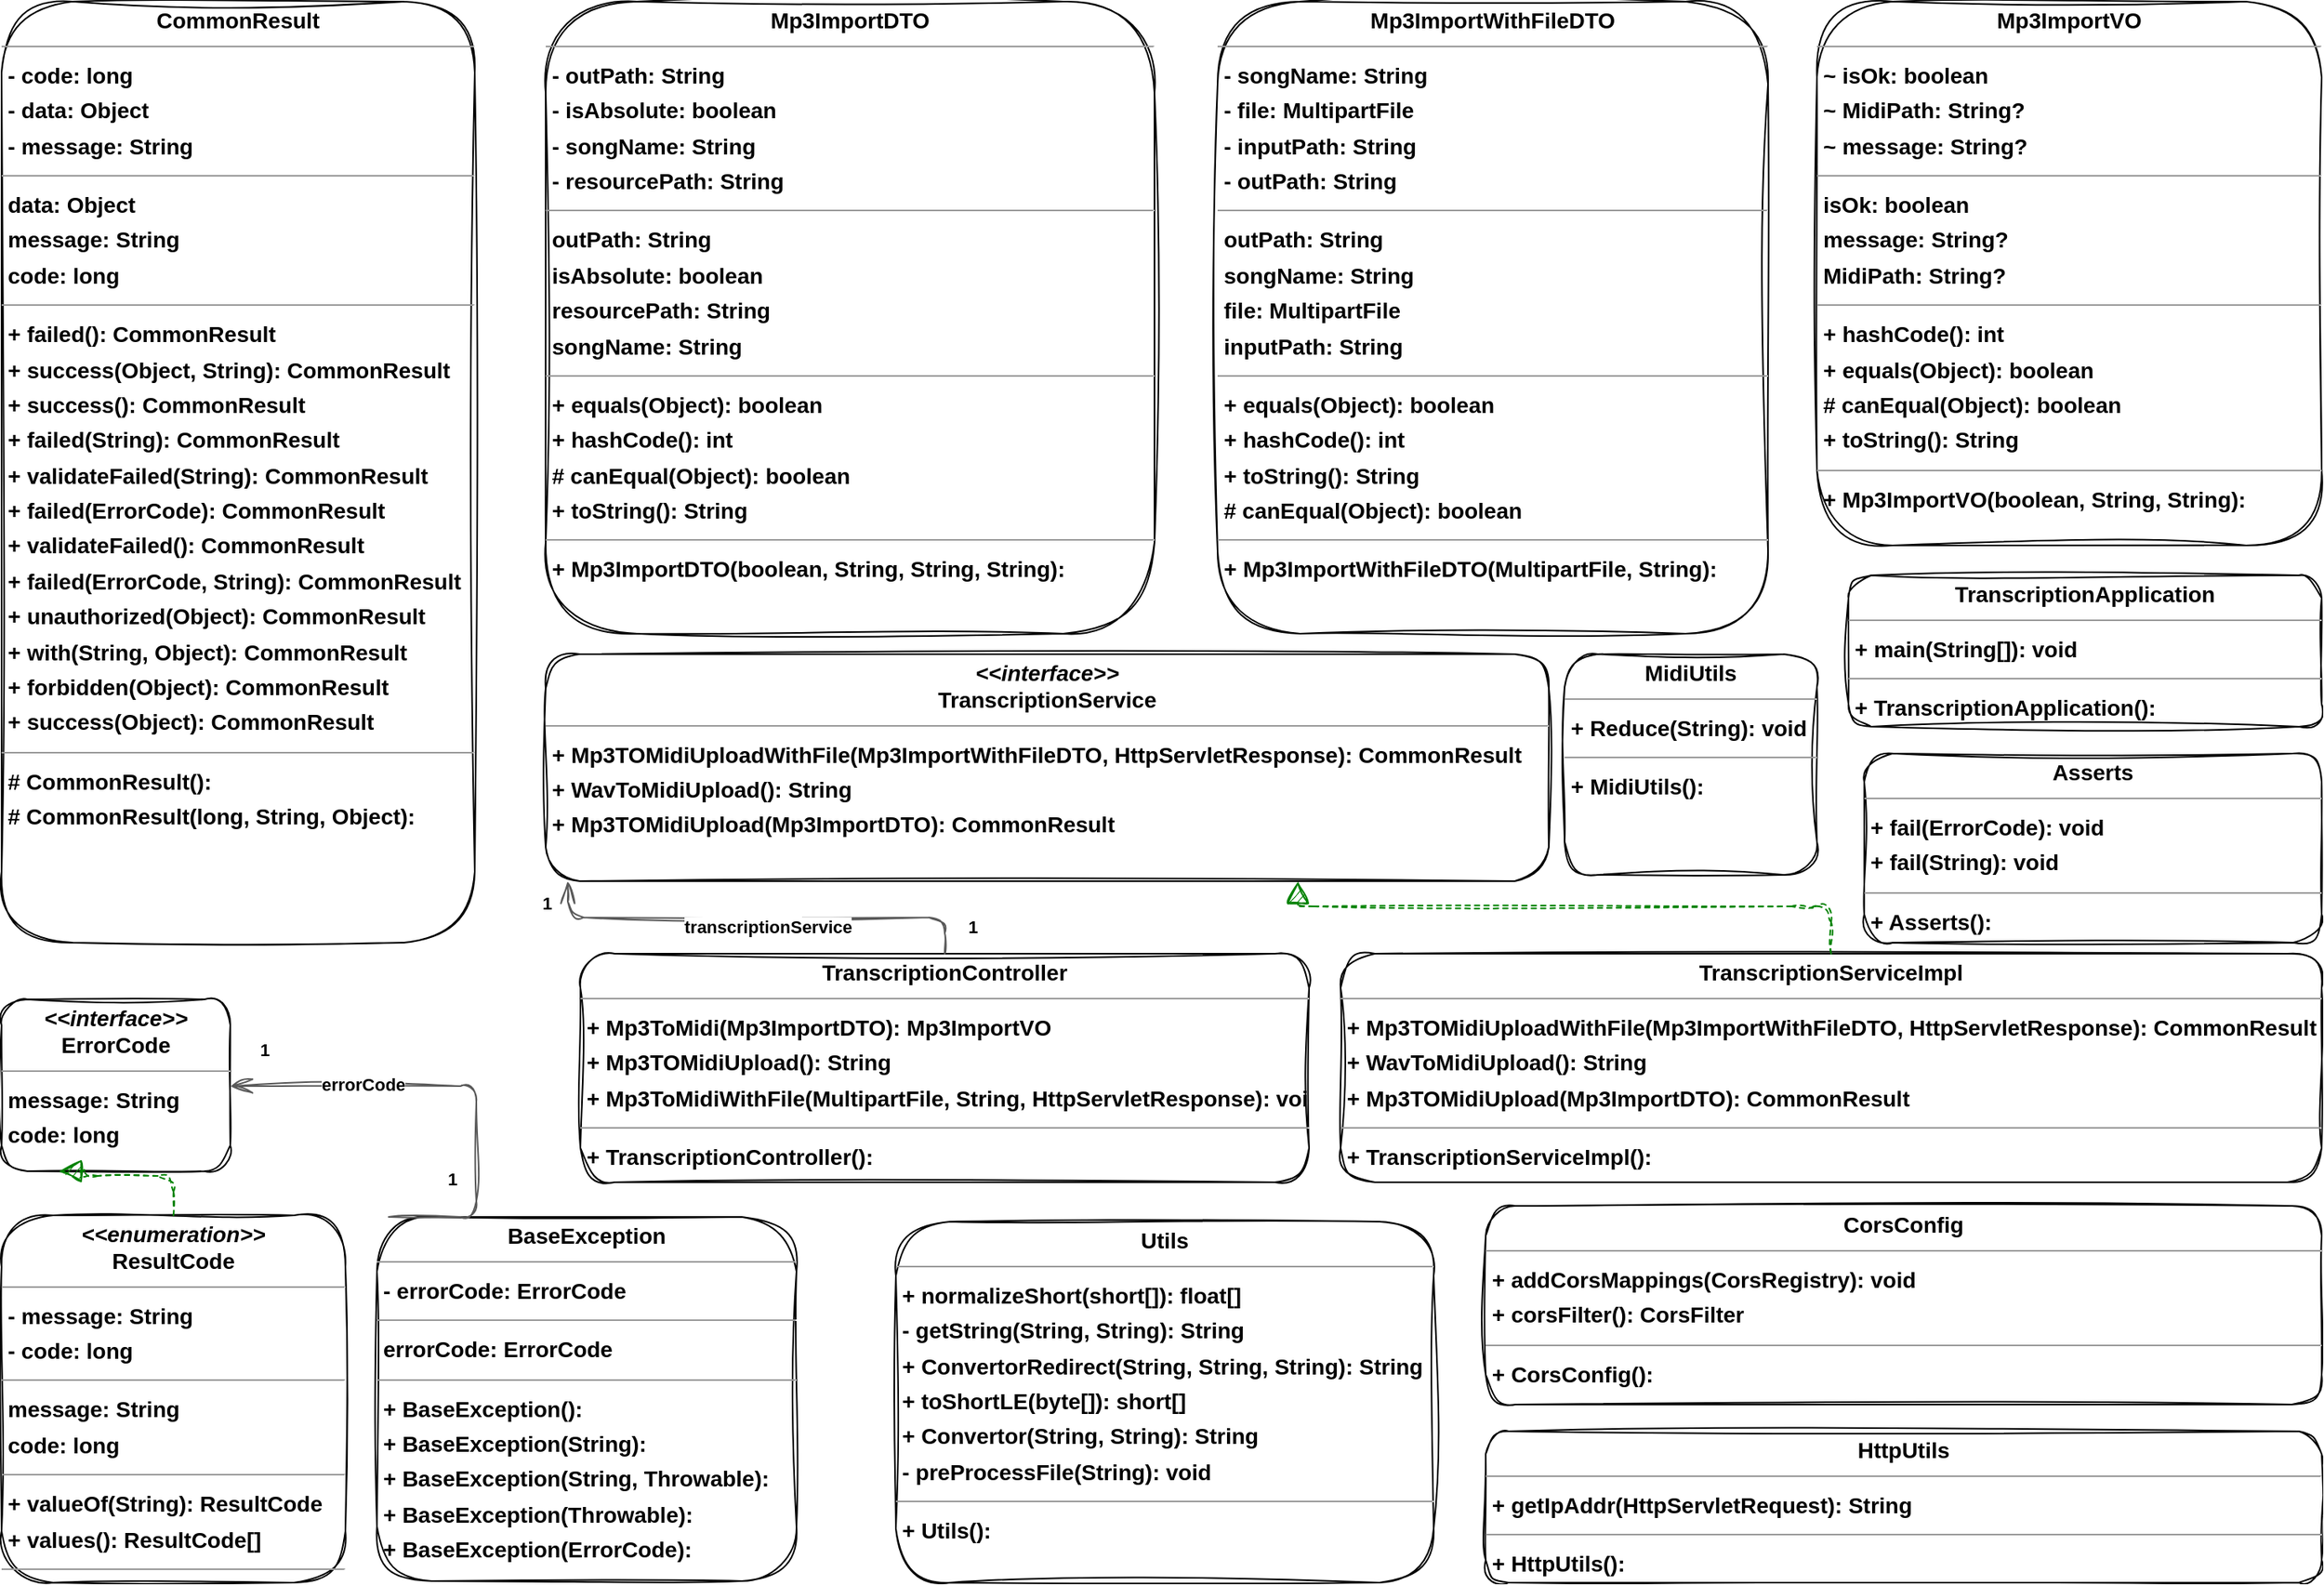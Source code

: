 <mxfile version="20.7.3" type="github">
  <diagram id="mIGhA4q1EAQjBhcvUPEN" name="Page-1">
    <mxGraphModel dx="2696" dy="1604" grid="1" gridSize="10" guides="1" tooltips="1" connect="1" arrows="1" fold="1" page="0" pageScale="1" pageWidth="850" pageHeight="1100" background="none" math="0" shadow="0">
      <root>
        <mxCell id="0" />
        <mxCell id="1" parent="0" />
        <mxCell id="node11" value="&lt;p style=&quot;margin:0px;margin-top:4px;text-align:center;&quot;&gt;&lt;span&gt;Asserts&lt;/span&gt;&lt;/p&gt;&lt;hr size=&quot;1&quot;&gt;&lt;p style=&quot;margin:0 0 0 4px;line-height:1.6;&quot;&gt;+ fail(ErrorCode): void&lt;br&gt;+ fail(String): void&lt;/p&gt;&lt;hr size=&quot;1&quot;&gt;&lt;p style=&quot;margin:0 0 0 4px;line-height:1.6;&quot;&gt;+ Asserts(): &lt;/p&gt;" style="verticalAlign=top;align=left;overflow=fill;fontSize=14;fontFamily=Helvetica;html=1;rounded=1;shadow=0;comic=0;labelBackgroundColor=none;strokeWidth=1;fontStyle=1;sketch=1;curveFitting=1;jiggle=2;" parent="1" vertex="1">
          <mxGeometry x="1060" y="463" width="290" height="120" as="geometry" />
        </mxCell>
        <mxCell id="node5" value="&lt;p style=&quot;margin:0px;margin-top:4px;text-align:center;&quot;&gt;&lt;span&gt;BaseException&lt;/span&gt;&lt;/p&gt;&lt;hr size=&quot;1&quot;&gt;&lt;p style=&quot;margin:0 0 0 4px;line-height:1.6;&quot;&gt;- errorCode: ErrorCode&lt;/p&gt;&lt;hr size=&quot;1&quot;&gt;&lt;p style=&quot;margin:0 0 0 4px;line-height:1.6;&quot;&gt; errorCode: ErrorCode&lt;/p&gt;&lt;hr size=&quot;1&quot;&gt;&lt;p style=&quot;margin:0 0 0 4px;line-height:1.6;&quot;&gt;+ BaseException(): &lt;br&gt;+ BaseException(String): &lt;br&gt;+ BaseException(String, Throwable): &lt;br&gt;+ BaseException(Throwable): &lt;br&gt;+ BaseException(ErrorCode): &lt;/p&gt;" style="verticalAlign=top;align=left;overflow=fill;fontSize=14;fontFamily=Helvetica;html=1;rounded=1;shadow=0;comic=0;labelBackgroundColor=none;strokeWidth=1;fontStyle=1;sketch=1;curveFitting=1;jiggle=2;" parent="1" vertex="1">
          <mxGeometry x="117" y="757" width="266" height="231" as="geometry" />
        </mxCell>
        <mxCell id="node3" value="&lt;p style=&quot;margin:0px;margin-top:4px;text-align:center;&quot;&gt;&lt;span&gt;CommonResult&lt;/span&gt;&lt;/p&gt;&lt;hr size=&quot;1&quot;&gt;&lt;p style=&quot;margin:0 0 0 4px;line-height:1.6;&quot;&gt;- code: long&lt;br&gt;- data: Object&lt;br&gt;- message: String&lt;/p&gt;&lt;hr size=&quot;1&quot;&gt;&lt;p style=&quot;margin:0 0 0 4px;line-height:1.6;&quot;&gt; data: Object&lt;br&gt; message: String&lt;br&gt; code: long&lt;/p&gt;&lt;hr size=&quot;1&quot;&gt;&lt;p style=&quot;margin:0 0 0 4px;line-height:1.6;&quot;&gt;+ failed(): CommonResult&lt;br&gt;+ success(Object, String): CommonResult&lt;br&gt;+ success(): CommonResult&lt;br&gt;+ failed(String): CommonResult&lt;br&gt;+ validateFailed(String): CommonResult&lt;br&gt;+ failed(ErrorCode): CommonResult&lt;br&gt;+ validateFailed(): CommonResult&lt;br&gt;+ failed(ErrorCode, String): CommonResult&lt;br&gt;+ unauthorized(Object): CommonResult&lt;br&gt;+ with(String, Object): CommonResult&lt;br&gt;+ forbidden(Object): CommonResult&lt;br&gt;+ success(Object): CommonResult&lt;/p&gt;&lt;hr size=&quot;1&quot;&gt;&lt;p style=&quot;margin:0 0 0 4px;line-height:1.6;&quot;&gt;# CommonResult(): &lt;br&gt;# CommonResult(long, String, Object): &lt;/p&gt;" style="verticalAlign=top;align=left;overflow=fill;fontSize=14;fontFamily=Helvetica;html=1;rounded=1;shadow=0;comic=0;labelBackgroundColor=none;strokeWidth=1;fontStyle=1;sketch=1;curveFitting=1;jiggle=2;" parent="1" vertex="1">
          <mxGeometry x="-121" y="-14" width="300" height="597" as="geometry" />
        </mxCell>
        <mxCell id="node6" value="&lt;p style=&quot;margin:0px;margin-top:4px;text-align:center;&quot;&gt;&lt;span&gt;CorsConfig&lt;/span&gt;&lt;/p&gt;&lt;hr size=&quot;1&quot;&gt;&lt;p style=&quot;margin:0 0 0 4px;line-height:1.6;&quot;&gt;+ addCorsMappings(CorsRegistry): void&lt;br&gt;+ corsFilter(): CorsFilter&lt;/p&gt;&lt;hr size=&quot;1&quot;&gt;&lt;p style=&quot;margin:0 0 0 4px;line-height:1.6;&quot;&gt;+ CorsConfig(): &lt;/p&gt;" style="verticalAlign=top;align=left;overflow=fill;fontSize=14;fontFamily=Helvetica;html=1;rounded=1;shadow=0;comic=0;labelBackgroundColor=none;strokeWidth=1;fontStyle=1;sketch=1;curveFitting=1;jiggle=2;" parent="1" vertex="1">
          <mxGeometry x="820" y="750" width="530" height="126" as="geometry" />
        </mxCell>
        <mxCell id="node7" value="&lt;p style=&quot;margin:0px;margin-top:4px;text-align:center;&quot;&gt;&lt;i&gt;&amp;lt;&amp;lt;interface&amp;gt;&amp;gt;&lt;/i&gt;&lt;br&gt;&lt;span&gt;ErrorCode&lt;/span&gt;&lt;/p&gt;&lt;hr size=&quot;1&quot;&gt;&lt;p style=&quot;margin:0 0 0 4px;line-height:1.6;&quot;&gt; message: String&lt;br&gt; code: long&lt;/p&gt;" style="verticalAlign=top;align=left;overflow=fill;fontSize=14;fontFamily=Helvetica;html=1;rounded=1;shadow=0;comic=0;labelBackgroundColor=none;strokeWidth=1;fontStyle=1;sketch=1;curveFitting=1;jiggle=2;" parent="1" vertex="1">
          <mxGeometry x="-121" y="619" width="145" height="109" as="geometry" />
        </mxCell>
        <mxCell id="node0" value="&lt;p style=&quot;margin:0px;margin-top:4px;text-align:center;&quot;&gt;&lt;span&gt;HttpUtils&lt;/span&gt;&lt;/p&gt;&lt;hr size=&quot;1&quot;&gt;&lt;p style=&quot;margin:0 0 0 4px;line-height:1.6;&quot;&gt;+ getIpAddr(HttpServletRequest): String&lt;/p&gt;&lt;hr size=&quot;1&quot;&gt;&lt;p style=&quot;margin:0 0 0 4px;line-height:1.6;&quot;&gt;+ HttpUtils(): &lt;/p&gt;" style="verticalAlign=top;align=left;overflow=fill;fontSize=14;fontFamily=Helvetica;html=1;rounded=1;shadow=0;comic=0;labelBackgroundColor=none;strokeWidth=1;fontStyle=1;sketch=1;curveFitting=1;jiggle=2;" parent="1" vertex="1">
          <mxGeometry x="820" y="893" width="530" height="96" as="geometry" />
        </mxCell>
        <mxCell id="node8" value="&lt;p style=&quot;margin:0px;margin-top:4px;text-align:center;&quot;&gt;&lt;span&gt;MidiUtils&lt;/span&gt;&lt;/p&gt;&lt;hr size=&quot;1&quot;&gt;&lt;p style=&quot;margin:0 0 0 4px;line-height:1.6;&quot;&gt;+ Reduce(String): void&lt;/p&gt;&lt;hr size=&quot;1&quot;&gt;&lt;p style=&quot;margin:0 0 0 4px;line-height:1.6;&quot;&gt;+ MidiUtils(): &lt;/p&gt;" style="verticalAlign=top;align=left;overflow=fill;fontSize=14;fontFamily=Helvetica;html=1;rounded=1;shadow=0;comic=0;labelBackgroundColor=none;strokeWidth=1;fontStyle=1;sketch=1;curveFitting=1;jiggle=2;" parent="1" vertex="1">
          <mxGeometry x="870" y="400" width="160" height="140" as="geometry" />
        </mxCell>
        <mxCell id="node1" value="&lt;p style=&quot;margin:0px;margin-top:4px;text-align:center;&quot;&gt;&lt;span&gt;Mp3ImportDTO&lt;/span&gt;&lt;/p&gt;&lt;hr size=&quot;1&quot;&gt;&lt;p style=&quot;margin:0 0 0 4px;line-height:1.6;&quot;&gt;- outPath: String&lt;br&gt;- isAbsolute: boolean&lt;br&gt;- songName: String&lt;br&gt;- resourcePath: String&lt;/p&gt;&lt;hr size=&quot;1&quot;&gt;&lt;p style=&quot;margin:0 0 0 4px;line-height:1.6;&quot;&gt; outPath: String&lt;br&gt; isAbsolute: boolean&lt;br&gt; resourcePath: String&lt;br&gt; songName: String&lt;/p&gt;&lt;hr size=&quot;1&quot;&gt;&lt;p style=&quot;margin:0 0 0 4px;line-height:1.6;&quot;&gt;+ equals(Object): boolean&lt;br&gt;+ hashCode(): int&lt;br&gt;# canEqual(Object): boolean&lt;br&gt;+ toString(): String&lt;/p&gt;&lt;hr size=&quot;1&quot;&gt;&lt;p style=&quot;margin:0 0 0 4px;line-height:1.6;&quot;&gt;+ Mp3ImportDTO(boolean, String, String, String): &lt;/p&gt;" style="verticalAlign=top;align=left;overflow=fill;fontSize=14;fontFamily=Helvetica;html=1;rounded=1;shadow=0;comic=0;labelBackgroundColor=none;strokeWidth=1;fontStyle=1;sketch=1;curveFitting=1;jiggle=2;" parent="1" vertex="1">
          <mxGeometry x="224" y="-14" width="386" height="401" as="geometry" />
        </mxCell>
        <mxCell id="node15" value="&lt;p style=&quot;margin:0px;margin-top:4px;text-align:center;&quot;&gt;&lt;span&gt;Mp3ImportVO&lt;/span&gt;&lt;/p&gt;&lt;hr size=&quot;1&quot;&gt;&lt;p style=&quot;margin:0 0 0 4px;line-height:1.6;&quot;&gt;~ isOk: boolean&lt;br&gt;~ MidiPath: String?&lt;br&gt;~ message: String?&lt;/p&gt;&lt;hr size=&quot;1&quot;&gt;&lt;p style=&quot;margin:0 0 0 4px;line-height:1.6;&quot;&gt; isOk: boolean&lt;br&gt; message: String?&lt;br&gt; MidiPath: String?&lt;/p&gt;&lt;hr size=&quot;1&quot;&gt;&lt;p style=&quot;margin:0 0 0 4px;line-height:1.6;&quot;&gt;+ hashCode(): int&lt;br&gt;+ equals(Object): boolean&lt;br&gt;# canEqual(Object): boolean&lt;br&gt;+ toString(): String&lt;/p&gt;&lt;hr size=&quot;1&quot;&gt;&lt;p style=&quot;margin:0 0 0 4px;line-height:1.6;&quot;&gt;+ Mp3ImportVO(boolean, String, String): &lt;/p&gt;" style="verticalAlign=top;align=left;overflow=fill;fontSize=14;fontFamily=Helvetica;html=1;rounded=1;shadow=0;comic=0;labelBackgroundColor=none;strokeWidth=1;fontStyle=1;sketch=1;curveFitting=1;jiggle=2;" parent="1" vertex="1">
          <mxGeometry x="1030" y="-14" width="320" height="345" as="geometry" />
        </mxCell>
        <mxCell id="node12" value="&lt;p style=&quot;margin:0px;margin-top:4px;text-align:center;&quot;&gt;&lt;span&gt;Mp3ImportWithFileDTO&lt;/span&gt;&lt;/p&gt;&lt;hr size=&quot;1&quot;&gt;&lt;p style=&quot;margin:0 0 0 4px;line-height:1.6;&quot;&gt;- songName: String&lt;br&gt;- file: MultipartFile&lt;br&gt;- inputPath: String&lt;br&gt;- outPath: String&lt;/p&gt;&lt;hr size=&quot;1&quot;&gt;&lt;p style=&quot;margin:0 0 0 4px;line-height:1.6;&quot;&gt; outPath: String&lt;br&gt; songName: String&lt;br&gt; file: MultipartFile&lt;br&gt; inputPath: String&lt;/p&gt;&lt;hr size=&quot;1&quot;&gt;&lt;p style=&quot;margin:0 0 0 4px;line-height:1.6;&quot;&gt;+ equals(Object): boolean&lt;br&gt;+ hashCode(): int&lt;br&gt;+ toString(): String&lt;br&gt;# canEqual(Object): boolean&lt;/p&gt;&lt;hr size=&quot;1&quot;&gt;&lt;p style=&quot;margin:0 0 0 4px;line-height:1.6;&quot;&gt;+ Mp3ImportWithFileDTO(MultipartFile, String): &lt;/p&gt;" style="verticalAlign=top;align=left;overflow=fill;fontSize=14;fontFamily=Helvetica;html=1;rounded=1;shadow=0;comic=0;labelBackgroundColor=none;strokeWidth=1;fontStyle=1;sketch=1;curveFitting=1;jiggle=2;" parent="1" vertex="1">
          <mxGeometry x="650" y="-14" width="349" height="401" as="geometry" />
        </mxCell>
        <mxCell id="node2" value="&lt;p style=&quot;margin:0px;margin-top:4px;text-align:center;&quot;&gt;&lt;i&gt;&amp;lt;&amp;lt;enumeration&amp;gt;&amp;gt;&lt;/i&gt;&lt;br&gt;&lt;span&gt;ResultCode&lt;/span&gt;&lt;/p&gt;&lt;hr size=&quot;1&quot;&gt;&lt;p style=&quot;margin:0 0 0 4px;line-height:1.6;&quot;&gt;- message: String&lt;br&gt;- code: long&lt;/p&gt;&lt;hr size=&quot;1&quot;&gt;&lt;p style=&quot;margin:0 0 0 4px;line-height:1.6;&quot;&gt; message: String&lt;br&gt; code: long&lt;/p&gt;&lt;hr size=&quot;1&quot;&gt;&lt;p style=&quot;margin:0 0 0 4px;line-height:1.6;&quot;&gt;+ valueOf(String): ResultCode&lt;br&gt;+ values(): ResultCode[]&lt;/p&gt;&lt;hr size=&quot;1&quot;&gt;&lt;p style=&quot;margin:0 0 0 4px;line-height:1.6;&quot;&gt;- ResultCode(long, String): &lt;/p&gt;" style="verticalAlign=top;align=left;overflow=fill;fontSize=14;fontFamily=Helvetica;html=1;rounded=1;shadow=0;comic=0;labelBackgroundColor=none;strokeWidth=1;fontStyle=1;sketch=1;curveFitting=1;jiggle=2;" parent="1" vertex="1">
          <mxGeometry x="-121" y="756" width="218" height="233" as="geometry" />
        </mxCell>
        <mxCell id="node14" value="&lt;p style=&quot;margin:0px;margin-top:4px;text-align:center;&quot;&gt;&lt;span&gt;TranscriptionApplication&lt;/span&gt;&lt;/p&gt;&lt;hr size=&quot;1&quot;&gt;&lt;p style=&quot;margin:0 0 0 4px;line-height:1.6;&quot;&gt;+ main(String[]): void&lt;/p&gt;&lt;hr size=&quot;1&quot;&gt;&lt;p style=&quot;margin:0 0 0 4px;line-height:1.6;&quot;&gt;+ TranscriptionApplication(): &lt;/p&gt;" style="verticalAlign=top;align=left;overflow=fill;fontSize=14;fontFamily=Helvetica;html=1;rounded=1;shadow=0;comic=0;labelBackgroundColor=none;strokeWidth=1;fontStyle=1;sketch=1;curveFitting=1;jiggle=2;" parent="1" vertex="1">
          <mxGeometry x="1050" y="350" width="300" height="96" as="geometry" />
        </mxCell>
        <mxCell id="node4" value="&lt;p style=&quot;margin:0px;margin-top:4px;text-align:center;&quot;&gt;&lt;span&gt;TranscriptionController&lt;/span&gt;&lt;/p&gt;&lt;hr size=&quot;1&quot;&gt;&lt;p style=&quot;margin:0 0 0 4px;line-height:1.6;&quot;&gt;+ Mp3ToMidi(Mp3ImportDTO): Mp3ImportVO&lt;br&gt;+ Mp3TOMidiUpload(): String&lt;br&gt;+ Mp3ToMidiWithFile(MultipartFile, String, HttpServletResponse): void&lt;/p&gt;&lt;hr size=&quot;1&quot;&gt;&lt;p style=&quot;margin:0 0 0 4px;line-height:1.6;&quot;&gt;+ TranscriptionController(): &lt;/p&gt;" style="verticalAlign=top;align=left;overflow=fill;fontSize=14;fontFamily=Helvetica;html=1;rounded=1;shadow=0;comic=0;labelBackgroundColor=none;strokeWidth=1;fontStyle=1;sketch=1;curveFitting=1;jiggle=2;" parent="1" vertex="1">
          <mxGeometry x="246" y="590" width="462" height="145" as="geometry" />
        </mxCell>
        <mxCell id="node10" value="&lt;p style=&quot;margin:0px;margin-top:4px;text-align:center;&quot;&gt;&lt;i&gt;&amp;lt;&amp;lt;interface&amp;gt;&amp;gt;&lt;/i&gt;&lt;br&gt;&lt;span&gt;TranscriptionService&lt;/span&gt;&lt;/p&gt;&lt;hr size=&quot;1&quot;&gt;&lt;p style=&quot;margin:0 0 0 4px;line-height:1.6;&quot;&gt;+ Mp3TOMidiUploadWithFile(Mp3ImportWithFileDTO, HttpServletResponse): CommonResult&lt;br&gt;+ WavToMidiUpload(): String&lt;br&gt;+ Mp3TOMidiUpload(Mp3ImportDTO): CommonResult&lt;/p&gt;" style="verticalAlign=top;align=left;overflow=fill;fontSize=14;fontFamily=Helvetica;html=1;rounded=1;shadow=0;comic=0;labelBackgroundColor=none;strokeWidth=1;fontStyle=1;sketch=1;curveFitting=1;jiggle=2;" parent="1" vertex="1">
          <mxGeometry x="224" y="400" width="636" height="144" as="geometry" />
        </mxCell>
        <mxCell id="node9" value="&lt;p style=&quot;margin:0px;margin-top:4px;text-align:center;&quot;&gt;&lt;span&gt;TranscriptionServiceImpl&lt;/span&gt;&lt;/p&gt;&lt;hr size=&quot;1&quot;&gt;&lt;p style=&quot;margin:0 0 0 4px;line-height:1.6;&quot;&gt;+ Mp3TOMidiUploadWithFile(Mp3ImportWithFileDTO, HttpServletResponse): CommonResult&lt;br&gt;+ WavToMidiUpload(): String&lt;br&gt;+ Mp3TOMidiUpload(Mp3ImportDTO): CommonResult&lt;/p&gt;&lt;hr size=&quot;1&quot;&gt;&lt;p style=&quot;margin:0 0 0 4px;line-height:1.6;&quot;&gt;+ TranscriptionServiceImpl(): &lt;/p&gt;" style="verticalAlign=top;align=left;overflow=fill;fontSize=14;fontFamily=Helvetica;html=1;rounded=1;shadow=0;comic=0;labelBackgroundColor=none;strokeWidth=1;fontStyle=1;sketch=1;curveFitting=1;jiggle=2;" parent="1" vertex="1">
          <mxGeometry x="728" y="590" width="622" height="145" as="geometry" />
        </mxCell>
        <mxCell id="node13" value="&lt;p style=&quot;margin:0px;margin-top:4px;text-align:center;&quot;&gt;&lt;span&gt;Utils&lt;/span&gt;&lt;/p&gt;&lt;hr size=&quot;1&quot;&gt;&lt;p style=&quot;margin:0 0 0 4px;line-height:1.6;&quot;&gt;+ normalizeShort(short[]): float[]&lt;br&gt;- getString(String, String): String&lt;br&gt;+ ConvertorRedirect(String, String, String): String&lt;br&gt;+ toShortLE(byte[]): short[]&lt;br&gt;+ Convertor(String, String): String&lt;br&gt;- preProcessFile(String): void&lt;/p&gt;&lt;hr size=&quot;1&quot;&gt;&lt;p style=&quot;margin:0 0 0 4px;line-height:1.6;&quot;&gt;+ Utils(): &lt;/p&gt;" style="verticalAlign=top;align=left;overflow=fill;fontSize=14;fontFamily=Helvetica;html=1;rounded=1;shadow=0;comic=0;labelBackgroundColor=none;strokeWidth=1;fontStyle=1;sketch=1;curveFitting=1;jiggle=2;" parent="1" vertex="1">
          <mxGeometry x="446" y="760" width="341" height="229" as="geometry" />
        </mxCell>
        <mxCell id="edge2" value="" style="html=1;rounded=1;edgeStyle=orthogonalEdgeStyle;dashed=0;startArrow=diamondThinstartSize=12;endArrow=openThin;endSize=12;strokeColor=#595959;exitX=0.028;exitY=0.000;exitDx=0;exitDy=0;entryX=1;entryY=0.5;entryDx=0;entryDy=0;fontStyle=1;sketch=1;curveFitting=1;jiggle=2;" parent="1" source="node5" target="node7" edge="1">
          <mxGeometry width="50" height="50" relative="1" as="geometry">
            <Array as="points">
              <mxPoint x="180" y="757" />
              <mxPoint x="180" y="674" />
              <mxPoint x="24" y="674" />
            </Array>
            <mxPoint x="60" y="666" as="targetPoint" />
          </mxGeometry>
        </mxCell>
        <mxCell id="label12" value="1" style="edgeLabel;resizable=0;html=1;align=left;verticalAlign=top;strokeColor=default;fontStyle=1;sketch=1;curveFitting=1;jiggle=2;rounded=1;" parent="edge2" vertex="1" connectable="0">
          <mxGeometry x="160" y="720" as="geometry" />
        </mxCell>
        <mxCell id="label16" value="1" style="edgeLabel;resizable=0;html=1;align=left;verticalAlign=top;strokeColor=default;fontStyle=1;sketch=1;curveFitting=1;jiggle=2;rounded=1;" parent="edge2" vertex="1" connectable="0">
          <mxGeometry x="40" y="630" as="geometry">
            <mxPoint x="1" y="8" as="offset" />
          </mxGeometry>
        </mxCell>
        <mxCell id="label17" value="errorCode" style="edgeLabel;resizable=0;html=1;align=left;verticalAlign=top;strokeColor=default;fontStyle=1;sketch=1;curveFitting=1;jiggle=2;rounded=1;" parent="edge2" vertex="1" connectable="0">
          <mxGeometry x="80" y="660" as="geometry" />
        </mxCell>
        <mxCell id="edge0" value="" style="html=1;rounded=1;edgeStyle=orthogonalEdgeStyle;dashed=1;startArrow=none;endArrow=block;endSize=12;strokeColor=#008200;exitX=0.500;exitY=0.000;exitDx=0;exitDy=0;entryX=0.250;entryY=1.001;entryDx=0;entryDy=0;fontStyle=1;sketch=1;curveFitting=1;jiggle=2;" parent="1" source="node2" target="node7" edge="1">
          <mxGeometry width="50" height="50" relative="1" as="geometry">
            <Array as="points">
              <mxPoint x="-12" y="731" />
              <mxPoint x="-70" y="731" />
              <mxPoint x="-70" y="728" />
            </Array>
          </mxGeometry>
        </mxCell>
        <mxCell id="edge3" value="" style="html=1;rounded=1;edgeStyle=orthogonalEdgeStyle;dashed=0;startArrow=diamondThinstartSize=12;endArrow=openThin;endSize=12;strokeColor=#595959;exitX=0.500;exitY=0.000;exitDx=0;exitDy=0;entryX=0.022;entryY=1.000;entryDx=0;entryDy=0;fontStyle=1;sketch=1;curveFitting=1;jiggle=2;" parent="1" source="node4" target="node10" edge="1">
          <mxGeometry width="50" height="50" relative="1" as="geometry">
            <Array as="points" />
          </mxGeometry>
        </mxCell>
        <mxCell id="label18" value="1" style="edgeLabel;resizable=0;html=1;align=left;verticalAlign=top;strokeColor=default;fontStyle=1;sketch=1;curveFitting=1;jiggle=2;rounded=1;" parent="edge3" vertex="1" connectable="0">
          <mxGeometry x="490" y="560" as="geometry" />
        </mxCell>
        <mxCell id="label22" value="1" style="edgeLabel;resizable=0;html=1;align=left;verticalAlign=top;strokeColor=default;fontStyle=1;sketch=1;curveFitting=1;jiggle=2;rounded=1;" parent="edge3" vertex="1" connectable="0">
          <mxGeometry x="220" y="545" as="geometry" />
        </mxCell>
        <mxCell id="label23" value="transcriptionService" style="edgeLabel;resizable=0;html=1;align=left;verticalAlign=top;strokeColor=default;fontStyle=1;sketch=1;curveFitting=1;jiggle=2;rounded=1;" parent="edge3" vertex="1" connectable="0">
          <mxGeometry x="310" y="560" as="geometry" />
        </mxCell>
        <mxCell id="edge1" value="" style="html=1;rounded=1;edgeStyle=orthogonalEdgeStyle;dashed=1;startArrow=none;endArrow=block;endSize=12;strokeColor=#008200;exitX=0.500;exitY=0.000;exitDx=0;exitDy=0;entryX=0.750;entryY=1.000;entryDx=0;entryDy=0;fontStyle=1;sketch=1;curveFitting=1;jiggle=2;" parent="1" source="node9" target="node10" edge="1">
          <mxGeometry width="50" height="50" relative="1" as="geometry">
            <Array as="points">
              <mxPoint x="1024" y="560" />
              <mxPoint x="636" y="560" />
            </Array>
          </mxGeometry>
        </mxCell>
      </root>
    </mxGraphModel>
  </diagram>
</mxfile>
